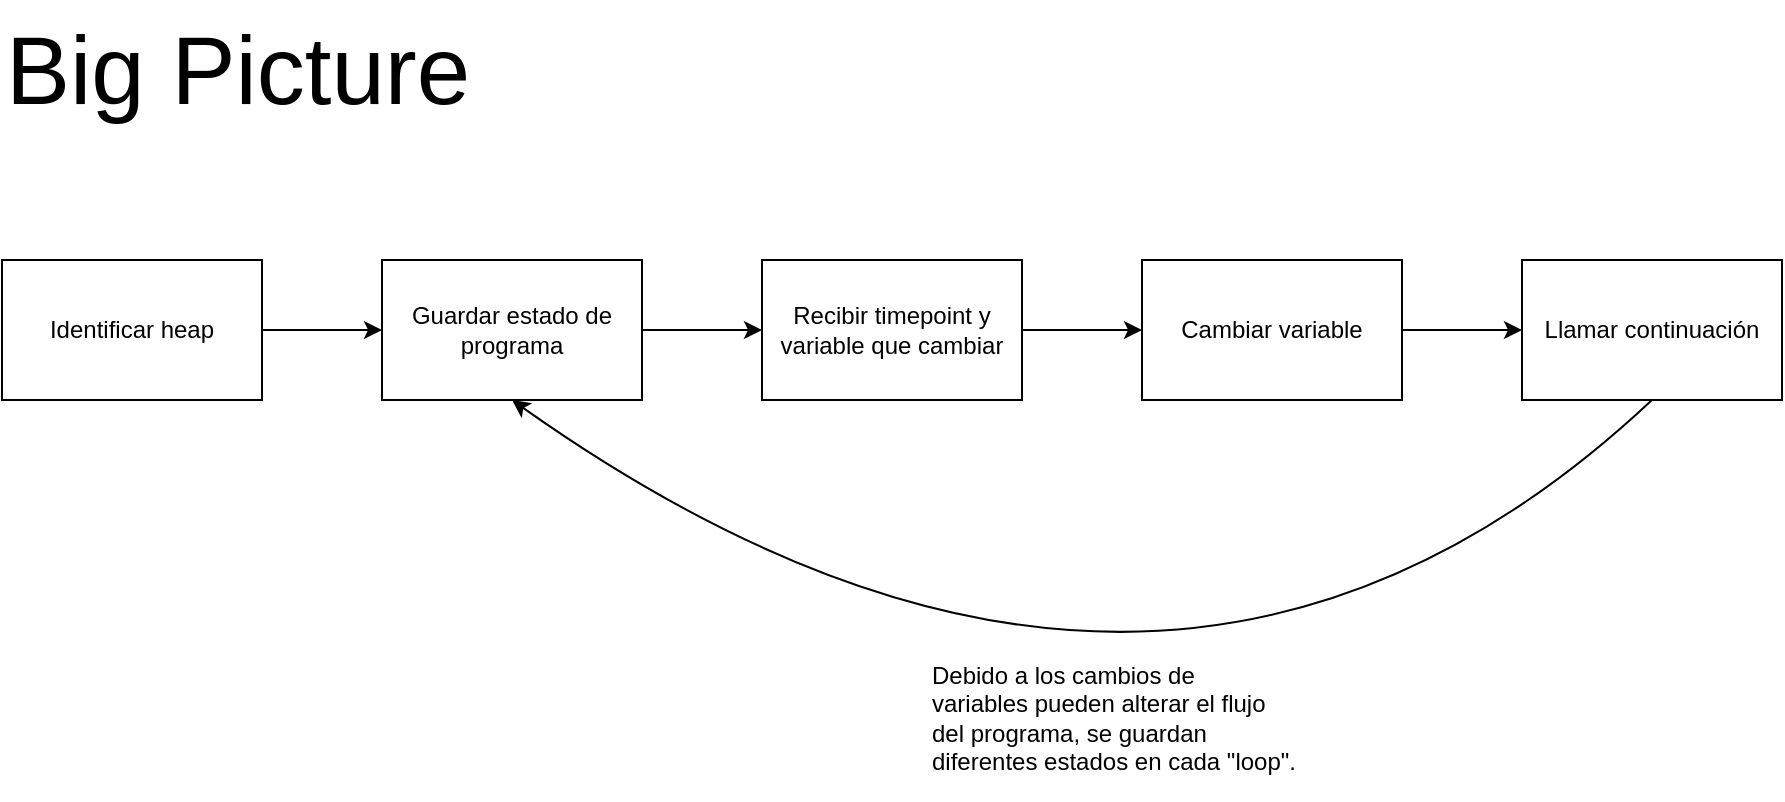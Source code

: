 <mxfile version="10.6.0" type="device"><diagram id="dzi82YxAJoBrHfe2yRFz" name="Page-1"><mxGraphModel dx="3092" dy="701" grid="1" gridSize="10" guides="1" tooltips="1" connect="1" arrows="1" fold="1" page="1" pageScale="1" pageWidth="850" pageHeight="1100" math="0" shadow="0"><root><mxCell id="0"/><mxCell id="1" parent="0"/><mxCell id="TM_52ipD4AmVWDdfaT2O-1" value="Identificar heap" style="rounded=0;whiteSpace=wrap;html=1;" parent="1" vertex="1"><mxGeometry x="-1660" y="170" width="130" height="70" as="geometry"/></mxCell><mxCell id="TM_52ipD4AmVWDdfaT2O-4" value="Guardar estado de programa" style="rounded=0;whiteSpace=wrap;html=1;" parent="1" vertex="1"><mxGeometry x="-1470" y="170" width="130" height="70" as="geometry"/></mxCell><mxCell id="TM_52ipD4AmVWDdfaT2O-7" value="" style="endArrow=classic;html=1;exitX=1;exitY=0.5;exitDx=0;exitDy=0;entryX=0;entryY=0.5;entryDx=0;entryDy=0;" parent="1" source="TM_52ipD4AmVWDdfaT2O-4" edge="1"><mxGeometry width="50" height="50" relative="1" as="geometry"><mxPoint x="-1196" y="265" as="sourcePoint"/><mxPoint x="-1280" y="205" as="targetPoint"/></mxGeometry></mxCell><mxCell id="TM_52ipD4AmVWDdfaT2O-45" value="&lt;span style=&quot;font-size: 48px&quot;&gt;Big Picture&lt;/span&gt;" style="text;html=1;" parent="1" vertex="1"><mxGeometry x="-1660" y="40" width="150" height="30" as="geometry"/></mxCell><mxCell id="TM_52ipD4AmVWDdfaT2O-46" value="" style="endArrow=classic;html=1;exitX=1;exitY=0.5;exitDx=0;exitDy=0;entryX=0;entryY=0.5;entryDx=0;entryDy=0;" parent="1" source="TM_52ipD4AmVWDdfaT2O-1" target="TM_52ipD4AmVWDdfaT2O-4" edge="1"><mxGeometry width="50" height="50" relative="1" as="geometry"><mxPoint x="-1455" y="140" as="sourcePoint"/><mxPoint x="-1405" y="90" as="targetPoint"/></mxGeometry></mxCell><mxCell id="TM_52ipD4AmVWDdfaT2O-47" value="Recibir timepoint y variable que cambiar&lt;br&gt;" style="rounded=0;whiteSpace=wrap;html=1;" parent="1" vertex="1"><mxGeometry x="-1280" y="170" width="130" height="70" as="geometry"/></mxCell><mxCell id="TM_52ipD4AmVWDdfaT2O-49" value="Cambiar variable&lt;br&gt;" style="rounded=0;whiteSpace=wrap;html=1;" parent="1" vertex="1"><mxGeometry x="-1090" y="170" width="130" height="70" as="geometry"/></mxCell><mxCell id="TM_52ipD4AmVWDdfaT2O-50" value="" style="endArrow=classic;html=1;exitX=1;exitY=0.5;exitDx=0;exitDy=0;entryX=0;entryY=0.5;entryDx=0;entryDy=0;" parent="1" source="TM_52ipD4AmVWDdfaT2O-47" target="TM_52ipD4AmVWDdfaT2O-49" edge="1"><mxGeometry width="50" height="50" relative="1" as="geometry"><mxPoint x="-970" y="300" as="sourcePoint"/><mxPoint x="-920" y="250" as="targetPoint"/></mxGeometry></mxCell><mxCell id="TM_52ipD4AmVWDdfaT2O-51" value="Llamar continuación" style="rounded=0;whiteSpace=wrap;html=1;" parent="1" vertex="1"><mxGeometry x="-900" y="170" width="130" height="70" as="geometry"/></mxCell><mxCell id="TM_52ipD4AmVWDdfaT2O-52" value="" style="endArrow=classic;html=1;exitX=1;exitY=0.5;exitDx=0;exitDy=0;entryX=0;entryY=0.5;entryDx=0;entryDy=0;" parent="1" source="TM_52ipD4AmVWDdfaT2O-49" target="TM_52ipD4AmVWDdfaT2O-51" edge="1"><mxGeometry width="50" height="50" relative="1" as="geometry"><mxPoint x="-990" y="380" as="sourcePoint"/><mxPoint x="-940" y="330" as="targetPoint"/></mxGeometry></mxCell><mxCell id="TM_52ipD4AmVWDdfaT2O-54" value="" style="curved=1;endArrow=classic;html=1;entryX=0.5;entryY=1;entryDx=0;entryDy=0;exitX=0.5;exitY=1;exitDx=0;exitDy=0;" parent="1" source="TM_52ipD4AmVWDdfaT2O-51" target="TM_52ipD4AmVWDdfaT2O-4" edge="1"><mxGeometry width="50" height="50" relative="1" as="geometry"><mxPoint x="-1040" y="400" as="sourcePoint"/><mxPoint x="-990" y="350" as="targetPoint"/><Array as="points"><mxPoint x="-1080" y="470"/></Array></mxGeometry></mxCell><mxCell id="RgoZ7IUNa3kdrVis3OIN-1" value="&lt;h1&gt;&lt;br&gt;&lt;/h1&gt;&lt;div&gt;Debido a los cambios de variables pueden alterar el flujo del programa, se guardan diferentes estados en cada &quot;loop&quot;.&lt;/div&gt;" style="text;html=1;strokeColor=none;fillColor=none;spacing=5;spacingTop=-20;whiteSpace=wrap;overflow=hidden;rounded=0;" vertex="1" parent="1"><mxGeometry x="-1200" y="320" width="190" height="120" as="geometry"/></mxCell></root></mxGraphModel></diagram></mxfile>